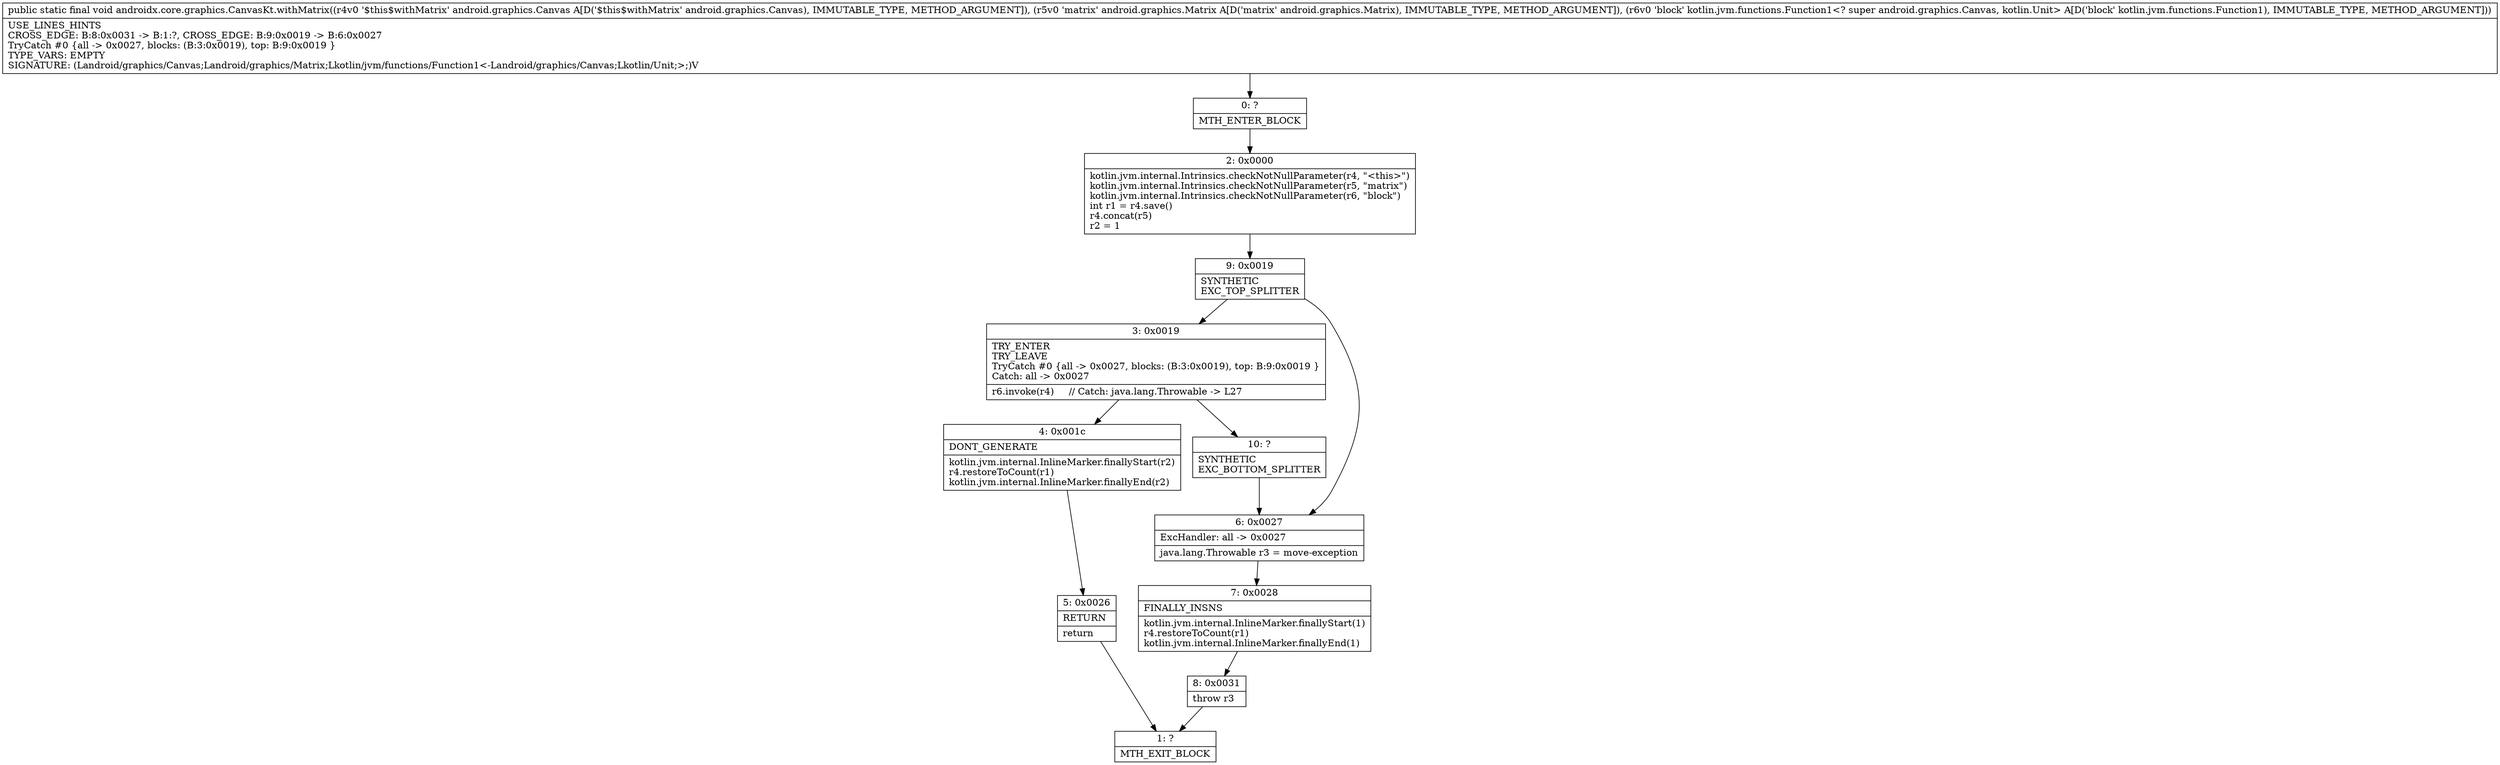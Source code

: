 digraph "CFG forandroidx.core.graphics.CanvasKt.withMatrix(Landroid\/graphics\/Canvas;Landroid\/graphics\/Matrix;Lkotlin\/jvm\/functions\/Function1;)V" {
Node_0 [shape=record,label="{0\:\ ?|MTH_ENTER_BLOCK\l}"];
Node_2 [shape=record,label="{2\:\ 0x0000|kotlin.jvm.internal.Intrinsics.checkNotNullParameter(r4, \"\<this\>\")\lkotlin.jvm.internal.Intrinsics.checkNotNullParameter(r5, \"matrix\")\lkotlin.jvm.internal.Intrinsics.checkNotNullParameter(r6, \"block\")\lint r1 = r4.save()\lr4.concat(r5)\lr2 = 1\l}"];
Node_9 [shape=record,label="{9\:\ 0x0019|SYNTHETIC\lEXC_TOP_SPLITTER\l}"];
Node_3 [shape=record,label="{3\:\ 0x0019|TRY_ENTER\lTRY_LEAVE\lTryCatch #0 \{all \-\> 0x0027, blocks: (B:3:0x0019), top: B:9:0x0019 \}\lCatch: all \-\> 0x0027\l|r6.invoke(r4)     \/\/ Catch: java.lang.Throwable \-\> L27\l}"];
Node_4 [shape=record,label="{4\:\ 0x001c|DONT_GENERATE\l|kotlin.jvm.internal.InlineMarker.finallyStart(r2)\lr4.restoreToCount(r1)\lkotlin.jvm.internal.InlineMarker.finallyEnd(r2)\l}"];
Node_5 [shape=record,label="{5\:\ 0x0026|RETURN\l|return\l}"];
Node_1 [shape=record,label="{1\:\ ?|MTH_EXIT_BLOCK\l}"];
Node_10 [shape=record,label="{10\:\ ?|SYNTHETIC\lEXC_BOTTOM_SPLITTER\l}"];
Node_6 [shape=record,label="{6\:\ 0x0027|ExcHandler: all \-\> 0x0027\l|java.lang.Throwable r3 = move\-exception\l}"];
Node_7 [shape=record,label="{7\:\ 0x0028|FINALLY_INSNS\l|kotlin.jvm.internal.InlineMarker.finallyStart(1)\lr4.restoreToCount(r1)\lkotlin.jvm.internal.InlineMarker.finallyEnd(1)\l}"];
Node_8 [shape=record,label="{8\:\ 0x0031|throw r3\l}"];
MethodNode[shape=record,label="{public static final void androidx.core.graphics.CanvasKt.withMatrix((r4v0 '$this$withMatrix' android.graphics.Canvas A[D('$this$withMatrix' android.graphics.Canvas), IMMUTABLE_TYPE, METHOD_ARGUMENT]), (r5v0 'matrix' android.graphics.Matrix A[D('matrix' android.graphics.Matrix), IMMUTABLE_TYPE, METHOD_ARGUMENT]), (r6v0 'block' kotlin.jvm.functions.Function1\<? super android.graphics.Canvas, kotlin.Unit\> A[D('block' kotlin.jvm.functions.Function1), IMMUTABLE_TYPE, METHOD_ARGUMENT]))  | USE_LINES_HINTS\lCROSS_EDGE: B:8:0x0031 \-\> B:1:?, CROSS_EDGE: B:9:0x0019 \-\> B:6:0x0027\lTryCatch #0 \{all \-\> 0x0027, blocks: (B:3:0x0019), top: B:9:0x0019 \}\lTYPE_VARS: EMPTY\lSIGNATURE: (Landroid\/graphics\/Canvas;Landroid\/graphics\/Matrix;Lkotlin\/jvm\/functions\/Function1\<\-Landroid\/graphics\/Canvas;Lkotlin\/Unit;\>;)V\l}"];
MethodNode -> Node_0;Node_0 -> Node_2;
Node_2 -> Node_9;
Node_9 -> Node_3;
Node_9 -> Node_6;
Node_3 -> Node_4;
Node_3 -> Node_10;
Node_4 -> Node_5;
Node_5 -> Node_1;
Node_10 -> Node_6;
Node_6 -> Node_7;
Node_7 -> Node_8;
Node_8 -> Node_1;
}

